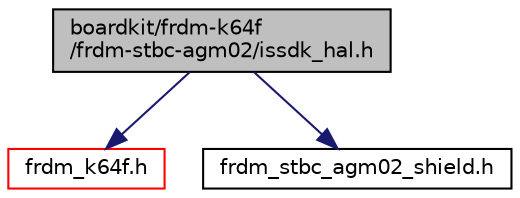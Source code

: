 digraph "boardkit/frdm-k64f/frdm-stbc-agm02/issdk_hal.h"
{
  edge [fontname="Helvetica",fontsize="10",labelfontname="Helvetica",labelfontsize="10"];
  node [fontname="Helvetica",fontsize="10",shape=record];
  Node0 [label="boardkit/frdm-k64f\l/frdm-stbc-agm02/issdk_hal.h",height=0.2,width=0.4,color="black", fillcolor="grey75", style="filled", fontcolor="black"];
  Node0 -> Node1 [color="midnightblue",fontsize="10",style="solid",fontname="Helvetica"];
  Node1 [label="frdm_k64f.h",height=0.2,width=0.4,color="red", fillcolor="white", style="filled",URL="$frdm__k64f_8h.html",tooltip="The frdm_k64f.h file defines GPIO pin mappings for FRDM-K64F board. "];
  Node0 -> Node7 [color="midnightblue",fontsize="10",style="solid",fontname="Helvetica"];
  Node7 [label="frdm_stbc_agm02_shield.h",height=0.2,width=0.4,color="black", fillcolor="white", style="filled",URL="$frdm__stbc__agm02__shield_8h.html"];
}
